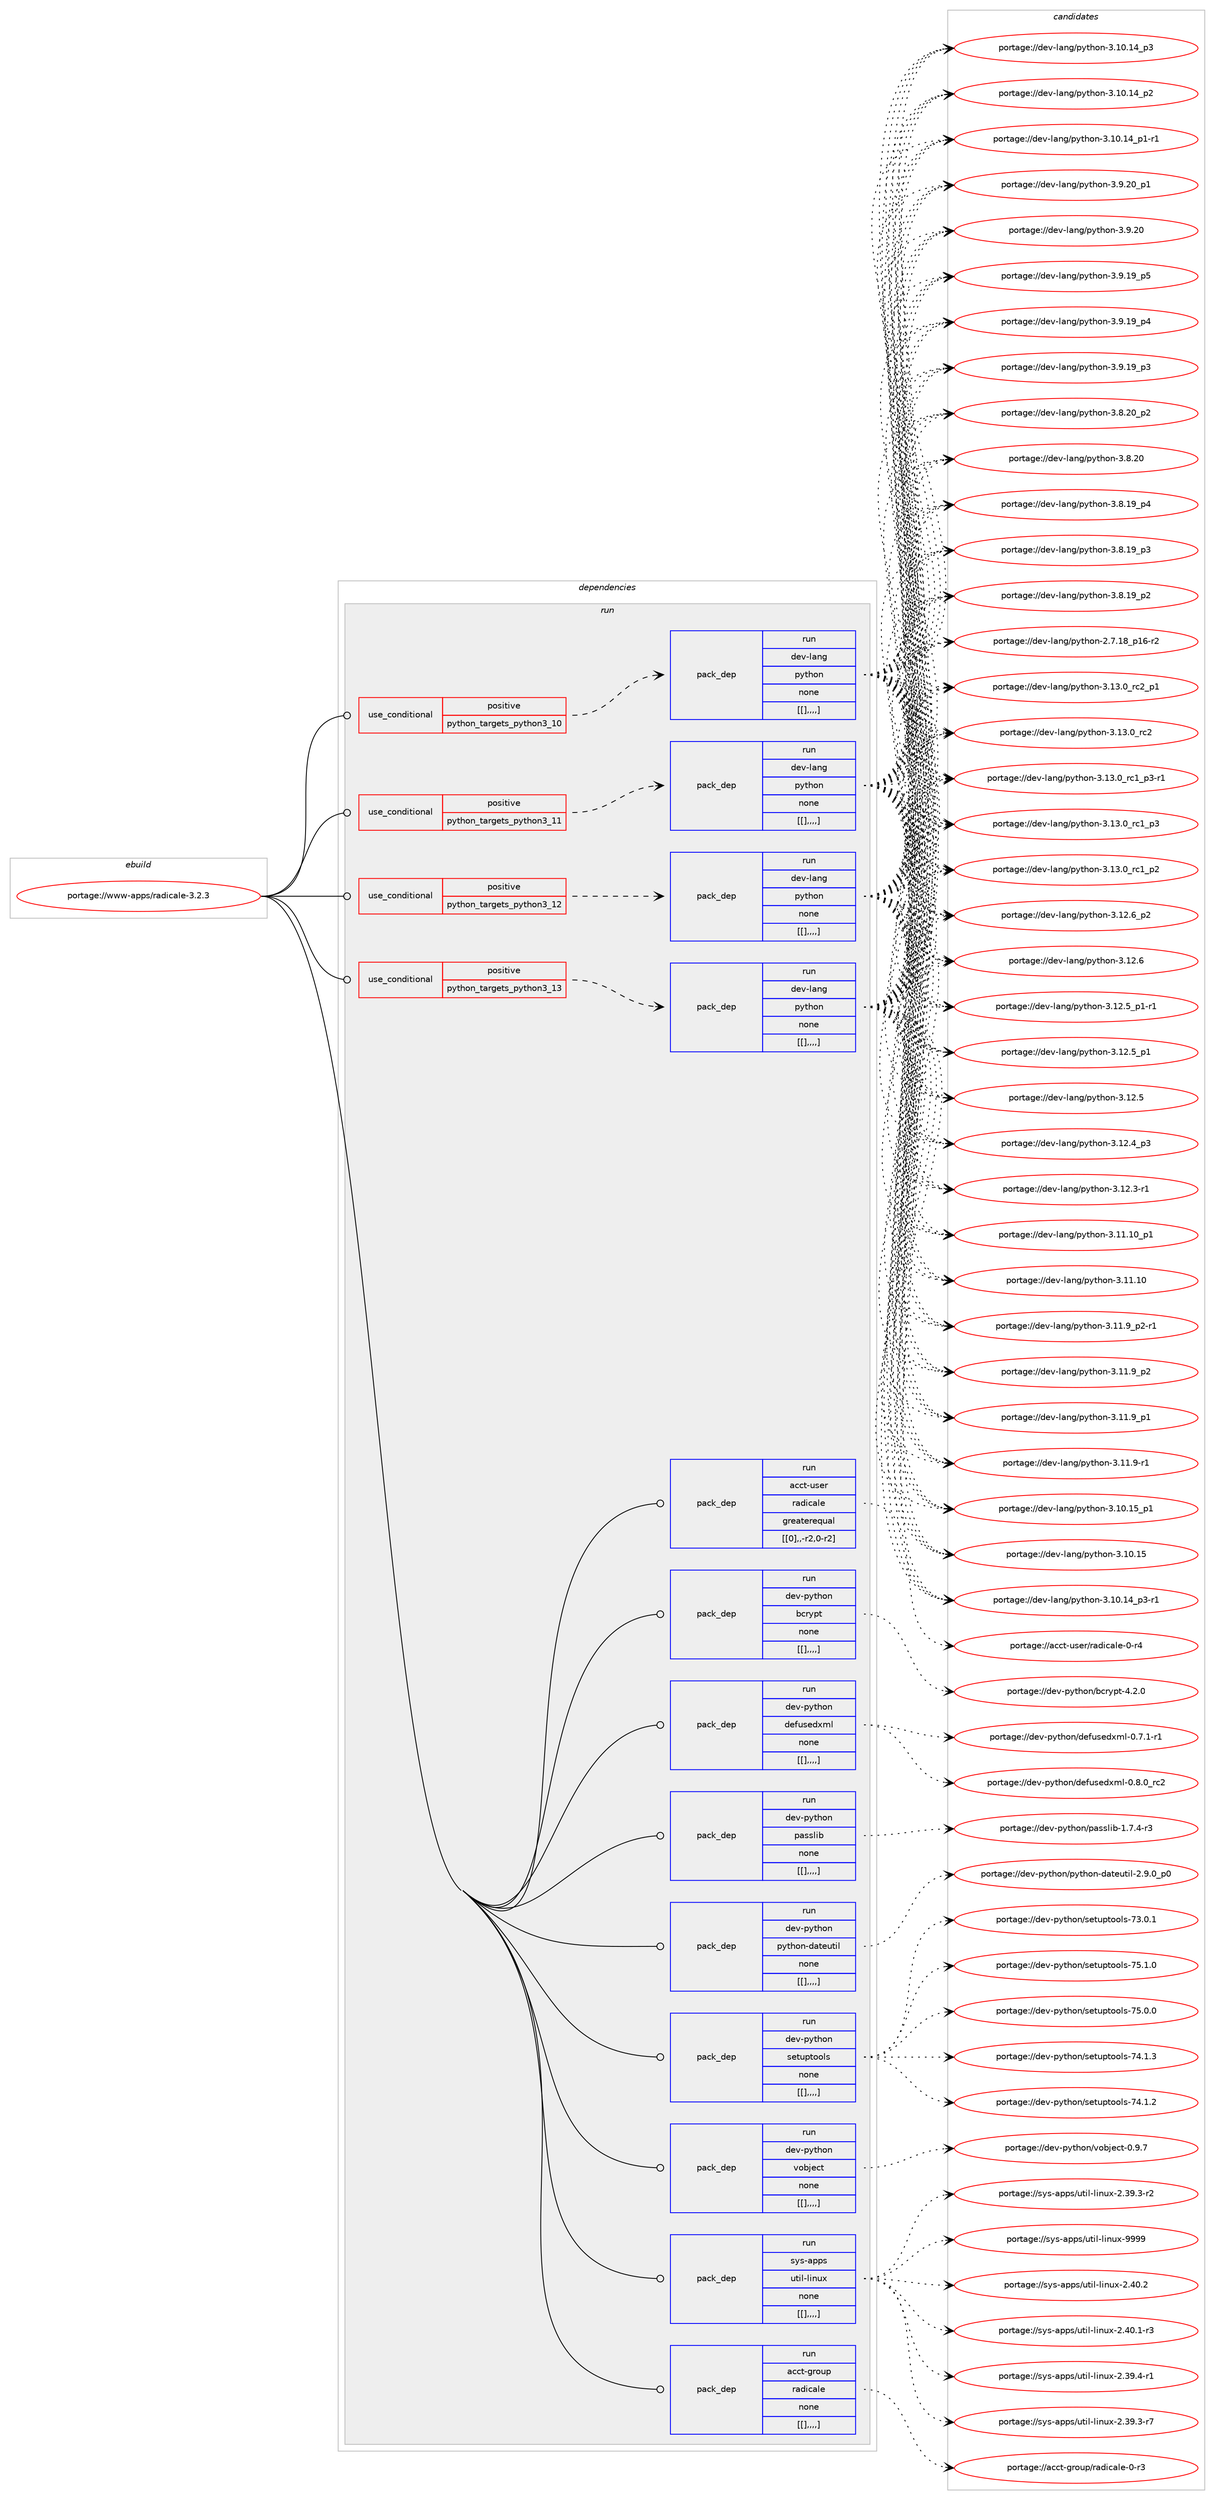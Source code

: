 digraph prolog {

# *************
# Graph options
# *************

newrank=true;
concentrate=true;
compound=true;
graph [rankdir=LR,fontname=Helvetica,fontsize=10,ranksep=1.5];#, ranksep=2.5, nodesep=0.2];
edge  [arrowhead=vee];
node  [fontname=Helvetica,fontsize=10];

# **********
# The ebuild
# **********

subgraph cluster_leftcol {
color=gray;
label=<<i>ebuild</i>>;
id [label="portage://www-apps/radicale-3.2.3", color=red, width=4, href="../www-apps/radicale-3.2.3.svg"];
}

# ****************
# The dependencies
# ****************

subgraph cluster_midcol {
color=gray;
label=<<i>dependencies</i>>;
subgraph cluster_compile {
fillcolor="#eeeeee";
style=filled;
label=<<i>compile</i>>;
}
subgraph cluster_compileandrun {
fillcolor="#eeeeee";
style=filled;
label=<<i>compile and run</i>>;
}
subgraph cluster_run {
fillcolor="#eeeeee";
style=filled;
label=<<i>run</i>>;
subgraph cond124293 {
dependency461175 [label=<<TABLE BORDER="0" CELLBORDER="1" CELLSPACING="0" CELLPADDING="4"><TR><TD ROWSPAN="3" CELLPADDING="10">use_conditional</TD></TR><TR><TD>positive</TD></TR><TR><TD>python_targets_python3_10</TD></TR></TABLE>>, shape=none, color=red];
subgraph pack333568 {
dependency461176 [label=<<TABLE BORDER="0" CELLBORDER="1" CELLSPACING="0" CELLPADDING="4" WIDTH="220"><TR><TD ROWSPAN="6" CELLPADDING="30">pack_dep</TD></TR><TR><TD WIDTH="110">run</TD></TR><TR><TD>dev-lang</TD></TR><TR><TD>python</TD></TR><TR><TD>none</TD></TR><TR><TD>[[],,,,]</TD></TR></TABLE>>, shape=none, color=blue];
}
dependency461175:e -> dependency461176:w [weight=20,style="dashed",arrowhead="vee"];
}
id:e -> dependency461175:w [weight=20,style="solid",arrowhead="odot"];
subgraph cond124294 {
dependency461177 [label=<<TABLE BORDER="0" CELLBORDER="1" CELLSPACING="0" CELLPADDING="4"><TR><TD ROWSPAN="3" CELLPADDING="10">use_conditional</TD></TR><TR><TD>positive</TD></TR><TR><TD>python_targets_python3_11</TD></TR></TABLE>>, shape=none, color=red];
subgraph pack333569 {
dependency461178 [label=<<TABLE BORDER="0" CELLBORDER="1" CELLSPACING="0" CELLPADDING="4" WIDTH="220"><TR><TD ROWSPAN="6" CELLPADDING="30">pack_dep</TD></TR><TR><TD WIDTH="110">run</TD></TR><TR><TD>dev-lang</TD></TR><TR><TD>python</TD></TR><TR><TD>none</TD></TR><TR><TD>[[],,,,]</TD></TR></TABLE>>, shape=none, color=blue];
}
dependency461177:e -> dependency461178:w [weight=20,style="dashed",arrowhead="vee"];
}
id:e -> dependency461177:w [weight=20,style="solid",arrowhead="odot"];
subgraph cond124295 {
dependency461179 [label=<<TABLE BORDER="0" CELLBORDER="1" CELLSPACING="0" CELLPADDING="4"><TR><TD ROWSPAN="3" CELLPADDING="10">use_conditional</TD></TR><TR><TD>positive</TD></TR><TR><TD>python_targets_python3_12</TD></TR></TABLE>>, shape=none, color=red];
subgraph pack333570 {
dependency461180 [label=<<TABLE BORDER="0" CELLBORDER="1" CELLSPACING="0" CELLPADDING="4" WIDTH="220"><TR><TD ROWSPAN="6" CELLPADDING="30">pack_dep</TD></TR><TR><TD WIDTH="110">run</TD></TR><TR><TD>dev-lang</TD></TR><TR><TD>python</TD></TR><TR><TD>none</TD></TR><TR><TD>[[],,,,]</TD></TR></TABLE>>, shape=none, color=blue];
}
dependency461179:e -> dependency461180:w [weight=20,style="dashed",arrowhead="vee"];
}
id:e -> dependency461179:w [weight=20,style="solid",arrowhead="odot"];
subgraph cond124296 {
dependency461181 [label=<<TABLE BORDER="0" CELLBORDER="1" CELLSPACING="0" CELLPADDING="4"><TR><TD ROWSPAN="3" CELLPADDING="10">use_conditional</TD></TR><TR><TD>positive</TD></TR><TR><TD>python_targets_python3_13</TD></TR></TABLE>>, shape=none, color=red];
subgraph pack333571 {
dependency461182 [label=<<TABLE BORDER="0" CELLBORDER="1" CELLSPACING="0" CELLPADDING="4" WIDTH="220"><TR><TD ROWSPAN="6" CELLPADDING="30">pack_dep</TD></TR><TR><TD WIDTH="110">run</TD></TR><TR><TD>dev-lang</TD></TR><TR><TD>python</TD></TR><TR><TD>none</TD></TR><TR><TD>[[],,,,]</TD></TR></TABLE>>, shape=none, color=blue];
}
dependency461181:e -> dependency461182:w [weight=20,style="dashed",arrowhead="vee"];
}
id:e -> dependency461181:w [weight=20,style="solid",arrowhead="odot"];
subgraph pack333572 {
dependency461183 [label=<<TABLE BORDER="0" CELLBORDER="1" CELLSPACING="0" CELLPADDING="4" WIDTH="220"><TR><TD ROWSPAN="6" CELLPADDING="30">pack_dep</TD></TR><TR><TD WIDTH="110">run</TD></TR><TR><TD>acct-group</TD></TR><TR><TD>radicale</TD></TR><TR><TD>none</TD></TR><TR><TD>[[],,,,]</TD></TR></TABLE>>, shape=none, color=blue];
}
id:e -> dependency461183:w [weight=20,style="solid",arrowhead="odot"];
subgraph pack333573 {
dependency461184 [label=<<TABLE BORDER="0" CELLBORDER="1" CELLSPACING="0" CELLPADDING="4" WIDTH="220"><TR><TD ROWSPAN="6" CELLPADDING="30">pack_dep</TD></TR><TR><TD WIDTH="110">run</TD></TR><TR><TD>acct-user</TD></TR><TR><TD>radicale</TD></TR><TR><TD>greaterequal</TD></TR><TR><TD>[[0],,-r2,0-r2]</TD></TR></TABLE>>, shape=none, color=blue];
}
id:e -> dependency461184:w [weight=20,style="solid",arrowhead="odot"];
subgraph pack333574 {
dependency461185 [label=<<TABLE BORDER="0" CELLBORDER="1" CELLSPACING="0" CELLPADDING="4" WIDTH="220"><TR><TD ROWSPAN="6" CELLPADDING="30">pack_dep</TD></TR><TR><TD WIDTH="110">run</TD></TR><TR><TD>dev-python</TD></TR><TR><TD>bcrypt</TD></TR><TR><TD>none</TD></TR><TR><TD>[[],,,,]</TD></TR></TABLE>>, shape=none, color=blue];
}
id:e -> dependency461185:w [weight=20,style="solid",arrowhead="odot"];
subgraph pack333575 {
dependency461186 [label=<<TABLE BORDER="0" CELLBORDER="1" CELLSPACING="0" CELLPADDING="4" WIDTH="220"><TR><TD ROWSPAN="6" CELLPADDING="30">pack_dep</TD></TR><TR><TD WIDTH="110">run</TD></TR><TR><TD>dev-python</TD></TR><TR><TD>defusedxml</TD></TR><TR><TD>none</TD></TR><TR><TD>[[],,,,]</TD></TR></TABLE>>, shape=none, color=blue];
}
id:e -> dependency461186:w [weight=20,style="solid",arrowhead="odot"];
subgraph pack333576 {
dependency461187 [label=<<TABLE BORDER="0" CELLBORDER="1" CELLSPACING="0" CELLPADDING="4" WIDTH="220"><TR><TD ROWSPAN="6" CELLPADDING="30">pack_dep</TD></TR><TR><TD WIDTH="110">run</TD></TR><TR><TD>dev-python</TD></TR><TR><TD>passlib</TD></TR><TR><TD>none</TD></TR><TR><TD>[[],,,,]</TD></TR></TABLE>>, shape=none, color=blue];
}
id:e -> dependency461187:w [weight=20,style="solid",arrowhead="odot"];
subgraph pack333577 {
dependency461188 [label=<<TABLE BORDER="0" CELLBORDER="1" CELLSPACING="0" CELLPADDING="4" WIDTH="220"><TR><TD ROWSPAN="6" CELLPADDING="30">pack_dep</TD></TR><TR><TD WIDTH="110">run</TD></TR><TR><TD>dev-python</TD></TR><TR><TD>python-dateutil</TD></TR><TR><TD>none</TD></TR><TR><TD>[[],,,,]</TD></TR></TABLE>>, shape=none, color=blue];
}
id:e -> dependency461188:w [weight=20,style="solid",arrowhead="odot"];
subgraph pack333578 {
dependency461189 [label=<<TABLE BORDER="0" CELLBORDER="1" CELLSPACING="0" CELLPADDING="4" WIDTH="220"><TR><TD ROWSPAN="6" CELLPADDING="30">pack_dep</TD></TR><TR><TD WIDTH="110">run</TD></TR><TR><TD>dev-python</TD></TR><TR><TD>setuptools</TD></TR><TR><TD>none</TD></TR><TR><TD>[[],,,,]</TD></TR></TABLE>>, shape=none, color=blue];
}
id:e -> dependency461189:w [weight=20,style="solid",arrowhead="odot"];
subgraph pack333579 {
dependency461190 [label=<<TABLE BORDER="0" CELLBORDER="1" CELLSPACING="0" CELLPADDING="4" WIDTH="220"><TR><TD ROWSPAN="6" CELLPADDING="30">pack_dep</TD></TR><TR><TD WIDTH="110">run</TD></TR><TR><TD>dev-python</TD></TR><TR><TD>vobject</TD></TR><TR><TD>none</TD></TR><TR><TD>[[],,,,]</TD></TR></TABLE>>, shape=none, color=blue];
}
id:e -> dependency461190:w [weight=20,style="solid",arrowhead="odot"];
subgraph pack333580 {
dependency461191 [label=<<TABLE BORDER="0" CELLBORDER="1" CELLSPACING="0" CELLPADDING="4" WIDTH="220"><TR><TD ROWSPAN="6" CELLPADDING="30">pack_dep</TD></TR><TR><TD WIDTH="110">run</TD></TR><TR><TD>sys-apps</TD></TR><TR><TD>util-linux</TD></TR><TR><TD>none</TD></TR><TR><TD>[[],,,,]</TD></TR></TABLE>>, shape=none, color=blue];
}
id:e -> dependency461191:w [weight=20,style="solid",arrowhead="odot"];
}
}

# **************
# The candidates
# **************

subgraph cluster_choices {
rank=same;
color=gray;
label=<<i>candidates</i>>;

subgraph choice333568 {
color=black;
nodesep=1;
choice100101118451089711010347112121116104111110455146495146489511499509511249 [label="portage://dev-lang/python-3.13.0_rc2_p1", color=red, width=4,href="../dev-lang/python-3.13.0_rc2_p1.svg"];
choice10010111845108971101034711212111610411111045514649514648951149950 [label="portage://dev-lang/python-3.13.0_rc2", color=red, width=4,href="../dev-lang/python-3.13.0_rc2.svg"];
choice1001011184510897110103471121211161041111104551464951464895114994995112514511449 [label="portage://dev-lang/python-3.13.0_rc1_p3-r1", color=red, width=4,href="../dev-lang/python-3.13.0_rc1_p3-r1.svg"];
choice100101118451089711010347112121116104111110455146495146489511499499511251 [label="portage://dev-lang/python-3.13.0_rc1_p3", color=red, width=4,href="../dev-lang/python-3.13.0_rc1_p3.svg"];
choice100101118451089711010347112121116104111110455146495146489511499499511250 [label="portage://dev-lang/python-3.13.0_rc1_p2", color=red, width=4,href="../dev-lang/python-3.13.0_rc1_p2.svg"];
choice100101118451089711010347112121116104111110455146495046549511250 [label="portage://dev-lang/python-3.12.6_p2", color=red, width=4,href="../dev-lang/python-3.12.6_p2.svg"];
choice10010111845108971101034711212111610411111045514649504654 [label="portage://dev-lang/python-3.12.6", color=red, width=4,href="../dev-lang/python-3.12.6.svg"];
choice1001011184510897110103471121211161041111104551464950465395112494511449 [label="portage://dev-lang/python-3.12.5_p1-r1", color=red, width=4,href="../dev-lang/python-3.12.5_p1-r1.svg"];
choice100101118451089711010347112121116104111110455146495046539511249 [label="portage://dev-lang/python-3.12.5_p1", color=red, width=4,href="../dev-lang/python-3.12.5_p1.svg"];
choice10010111845108971101034711212111610411111045514649504653 [label="portage://dev-lang/python-3.12.5", color=red, width=4,href="../dev-lang/python-3.12.5.svg"];
choice100101118451089711010347112121116104111110455146495046529511251 [label="portage://dev-lang/python-3.12.4_p3", color=red, width=4,href="../dev-lang/python-3.12.4_p3.svg"];
choice100101118451089711010347112121116104111110455146495046514511449 [label="portage://dev-lang/python-3.12.3-r1", color=red, width=4,href="../dev-lang/python-3.12.3-r1.svg"];
choice10010111845108971101034711212111610411111045514649494649489511249 [label="portage://dev-lang/python-3.11.10_p1", color=red, width=4,href="../dev-lang/python-3.11.10_p1.svg"];
choice1001011184510897110103471121211161041111104551464949464948 [label="portage://dev-lang/python-3.11.10", color=red, width=4,href="../dev-lang/python-3.11.10.svg"];
choice1001011184510897110103471121211161041111104551464949465795112504511449 [label="portage://dev-lang/python-3.11.9_p2-r1", color=red, width=4,href="../dev-lang/python-3.11.9_p2-r1.svg"];
choice100101118451089711010347112121116104111110455146494946579511250 [label="portage://dev-lang/python-3.11.9_p2", color=red, width=4,href="../dev-lang/python-3.11.9_p2.svg"];
choice100101118451089711010347112121116104111110455146494946579511249 [label="portage://dev-lang/python-3.11.9_p1", color=red, width=4,href="../dev-lang/python-3.11.9_p1.svg"];
choice100101118451089711010347112121116104111110455146494946574511449 [label="portage://dev-lang/python-3.11.9-r1", color=red, width=4,href="../dev-lang/python-3.11.9-r1.svg"];
choice10010111845108971101034711212111610411111045514649484649539511249 [label="portage://dev-lang/python-3.10.15_p1", color=red, width=4,href="../dev-lang/python-3.10.15_p1.svg"];
choice1001011184510897110103471121211161041111104551464948464953 [label="portage://dev-lang/python-3.10.15", color=red, width=4,href="../dev-lang/python-3.10.15.svg"];
choice100101118451089711010347112121116104111110455146494846495295112514511449 [label="portage://dev-lang/python-3.10.14_p3-r1", color=red, width=4,href="../dev-lang/python-3.10.14_p3-r1.svg"];
choice10010111845108971101034711212111610411111045514649484649529511251 [label="portage://dev-lang/python-3.10.14_p3", color=red, width=4,href="../dev-lang/python-3.10.14_p3.svg"];
choice10010111845108971101034711212111610411111045514649484649529511250 [label="portage://dev-lang/python-3.10.14_p2", color=red, width=4,href="../dev-lang/python-3.10.14_p2.svg"];
choice100101118451089711010347112121116104111110455146494846495295112494511449 [label="portage://dev-lang/python-3.10.14_p1-r1", color=red, width=4,href="../dev-lang/python-3.10.14_p1-r1.svg"];
choice100101118451089711010347112121116104111110455146574650489511249 [label="portage://dev-lang/python-3.9.20_p1", color=red, width=4,href="../dev-lang/python-3.9.20_p1.svg"];
choice10010111845108971101034711212111610411111045514657465048 [label="portage://dev-lang/python-3.9.20", color=red, width=4,href="../dev-lang/python-3.9.20.svg"];
choice100101118451089711010347112121116104111110455146574649579511253 [label="portage://dev-lang/python-3.9.19_p5", color=red, width=4,href="../dev-lang/python-3.9.19_p5.svg"];
choice100101118451089711010347112121116104111110455146574649579511252 [label="portage://dev-lang/python-3.9.19_p4", color=red, width=4,href="../dev-lang/python-3.9.19_p4.svg"];
choice100101118451089711010347112121116104111110455146574649579511251 [label="portage://dev-lang/python-3.9.19_p3", color=red, width=4,href="../dev-lang/python-3.9.19_p3.svg"];
choice100101118451089711010347112121116104111110455146564650489511250 [label="portage://dev-lang/python-3.8.20_p2", color=red, width=4,href="../dev-lang/python-3.8.20_p2.svg"];
choice10010111845108971101034711212111610411111045514656465048 [label="portage://dev-lang/python-3.8.20", color=red, width=4,href="../dev-lang/python-3.8.20.svg"];
choice100101118451089711010347112121116104111110455146564649579511252 [label="portage://dev-lang/python-3.8.19_p4", color=red, width=4,href="../dev-lang/python-3.8.19_p4.svg"];
choice100101118451089711010347112121116104111110455146564649579511251 [label="portage://dev-lang/python-3.8.19_p3", color=red, width=4,href="../dev-lang/python-3.8.19_p3.svg"];
choice100101118451089711010347112121116104111110455146564649579511250 [label="portage://dev-lang/python-3.8.19_p2", color=red, width=4,href="../dev-lang/python-3.8.19_p2.svg"];
choice100101118451089711010347112121116104111110455046554649569511249544511450 [label="portage://dev-lang/python-2.7.18_p16-r2", color=red, width=4,href="../dev-lang/python-2.7.18_p16-r2.svg"];
dependency461176:e -> choice100101118451089711010347112121116104111110455146495146489511499509511249:w [style=dotted,weight="100"];
dependency461176:e -> choice10010111845108971101034711212111610411111045514649514648951149950:w [style=dotted,weight="100"];
dependency461176:e -> choice1001011184510897110103471121211161041111104551464951464895114994995112514511449:w [style=dotted,weight="100"];
dependency461176:e -> choice100101118451089711010347112121116104111110455146495146489511499499511251:w [style=dotted,weight="100"];
dependency461176:e -> choice100101118451089711010347112121116104111110455146495146489511499499511250:w [style=dotted,weight="100"];
dependency461176:e -> choice100101118451089711010347112121116104111110455146495046549511250:w [style=dotted,weight="100"];
dependency461176:e -> choice10010111845108971101034711212111610411111045514649504654:w [style=dotted,weight="100"];
dependency461176:e -> choice1001011184510897110103471121211161041111104551464950465395112494511449:w [style=dotted,weight="100"];
dependency461176:e -> choice100101118451089711010347112121116104111110455146495046539511249:w [style=dotted,weight="100"];
dependency461176:e -> choice10010111845108971101034711212111610411111045514649504653:w [style=dotted,weight="100"];
dependency461176:e -> choice100101118451089711010347112121116104111110455146495046529511251:w [style=dotted,weight="100"];
dependency461176:e -> choice100101118451089711010347112121116104111110455146495046514511449:w [style=dotted,weight="100"];
dependency461176:e -> choice10010111845108971101034711212111610411111045514649494649489511249:w [style=dotted,weight="100"];
dependency461176:e -> choice1001011184510897110103471121211161041111104551464949464948:w [style=dotted,weight="100"];
dependency461176:e -> choice1001011184510897110103471121211161041111104551464949465795112504511449:w [style=dotted,weight="100"];
dependency461176:e -> choice100101118451089711010347112121116104111110455146494946579511250:w [style=dotted,weight="100"];
dependency461176:e -> choice100101118451089711010347112121116104111110455146494946579511249:w [style=dotted,weight="100"];
dependency461176:e -> choice100101118451089711010347112121116104111110455146494946574511449:w [style=dotted,weight="100"];
dependency461176:e -> choice10010111845108971101034711212111610411111045514649484649539511249:w [style=dotted,weight="100"];
dependency461176:e -> choice1001011184510897110103471121211161041111104551464948464953:w [style=dotted,weight="100"];
dependency461176:e -> choice100101118451089711010347112121116104111110455146494846495295112514511449:w [style=dotted,weight="100"];
dependency461176:e -> choice10010111845108971101034711212111610411111045514649484649529511251:w [style=dotted,weight="100"];
dependency461176:e -> choice10010111845108971101034711212111610411111045514649484649529511250:w [style=dotted,weight="100"];
dependency461176:e -> choice100101118451089711010347112121116104111110455146494846495295112494511449:w [style=dotted,weight="100"];
dependency461176:e -> choice100101118451089711010347112121116104111110455146574650489511249:w [style=dotted,weight="100"];
dependency461176:e -> choice10010111845108971101034711212111610411111045514657465048:w [style=dotted,weight="100"];
dependency461176:e -> choice100101118451089711010347112121116104111110455146574649579511253:w [style=dotted,weight="100"];
dependency461176:e -> choice100101118451089711010347112121116104111110455146574649579511252:w [style=dotted,weight="100"];
dependency461176:e -> choice100101118451089711010347112121116104111110455146574649579511251:w [style=dotted,weight="100"];
dependency461176:e -> choice100101118451089711010347112121116104111110455146564650489511250:w [style=dotted,weight="100"];
dependency461176:e -> choice10010111845108971101034711212111610411111045514656465048:w [style=dotted,weight="100"];
dependency461176:e -> choice100101118451089711010347112121116104111110455146564649579511252:w [style=dotted,weight="100"];
dependency461176:e -> choice100101118451089711010347112121116104111110455146564649579511251:w [style=dotted,weight="100"];
dependency461176:e -> choice100101118451089711010347112121116104111110455146564649579511250:w [style=dotted,weight="100"];
dependency461176:e -> choice100101118451089711010347112121116104111110455046554649569511249544511450:w [style=dotted,weight="100"];
}
subgraph choice333569 {
color=black;
nodesep=1;
choice100101118451089711010347112121116104111110455146495146489511499509511249 [label="portage://dev-lang/python-3.13.0_rc2_p1", color=red, width=4,href="../dev-lang/python-3.13.0_rc2_p1.svg"];
choice10010111845108971101034711212111610411111045514649514648951149950 [label="portage://dev-lang/python-3.13.0_rc2", color=red, width=4,href="../dev-lang/python-3.13.0_rc2.svg"];
choice1001011184510897110103471121211161041111104551464951464895114994995112514511449 [label="portage://dev-lang/python-3.13.0_rc1_p3-r1", color=red, width=4,href="../dev-lang/python-3.13.0_rc1_p3-r1.svg"];
choice100101118451089711010347112121116104111110455146495146489511499499511251 [label="portage://dev-lang/python-3.13.0_rc1_p3", color=red, width=4,href="../dev-lang/python-3.13.0_rc1_p3.svg"];
choice100101118451089711010347112121116104111110455146495146489511499499511250 [label="portage://dev-lang/python-3.13.0_rc1_p2", color=red, width=4,href="../dev-lang/python-3.13.0_rc1_p2.svg"];
choice100101118451089711010347112121116104111110455146495046549511250 [label="portage://dev-lang/python-3.12.6_p2", color=red, width=4,href="../dev-lang/python-3.12.6_p2.svg"];
choice10010111845108971101034711212111610411111045514649504654 [label="portage://dev-lang/python-3.12.6", color=red, width=4,href="../dev-lang/python-3.12.6.svg"];
choice1001011184510897110103471121211161041111104551464950465395112494511449 [label="portage://dev-lang/python-3.12.5_p1-r1", color=red, width=4,href="../dev-lang/python-3.12.5_p1-r1.svg"];
choice100101118451089711010347112121116104111110455146495046539511249 [label="portage://dev-lang/python-3.12.5_p1", color=red, width=4,href="../dev-lang/python-3.12.5_p1.svg"];
choice10010111845108971101034711212111610411111045514649504653 [label="portage://dev-lang/python-3.12.5", color=red, width=4,href="../dev-lang/python-3.12.5.svg"];
choice100101118451089711010347112121116104111110455146495046529511251 [label="portage://dev-lang/python-3.12.4_p3", color=red, width=4,href="../dev-lang/python-3.12.4_p3.svg"];
choice100101118451089711010347112121116104111110455146495046514511449 [label="portage://dev-lang/python-3.12.3-r1", color=red, width=4,href="../dev-lang/python-3.12.3-r1.svg"];
choice10010111845108971101034711212111610411111045514649494649489511249 [label="portage://dev-lang/python-3.11.10_p1", color=red, width=4,href="../dev-lang/python-3.11.10_p1.svg"];
choice1001011184510897110103471121211161041111104551464949464948 [label="portage://dev-lang/python-3.11.10", color=red, width=4,href="../dev-lang/python-3.11.10.svg"];
choice1001011184510897110103471121211161041111104551464949465795112504511449 [label="portage://dev-lang/python-3.11.9_p2-r1", color=red, width=4,href="../dev-lang/python-3.11.9_p2-r1.svg"];
choice100101118451089711010347112121116104111110455146494946579511250 [label="portage://dev-lang/python-3.11.9_p2", color=red, width=4,href="../dev-lang/python-3.11.9_p2.svg"];
choice100101118451089711010347112121116104111110455146494946579511249 [label="portage://dev-lang/python-3.11.9_p1", color=red, width=4,href="../dev-lang/python-3.11.9_p1.svg"];
choice100101118451089711010347112121116104111110455146494946574511449 [label="portage://dev-lang/python-3.11.9-r1", color=red, width=4,href="../dev-lang/python-3.11.9-r1.svg"];
choice10010111845108971101034711212111610411111045514649484649539511249 [label="portage://dev-lang/python-3.10.15_p1", color=red, width=4,href="../dev-lang/python-3.10.15_p1.svg"];
choice1001011184510897110103471121211161041111104551464948464953 [label="portage://dev-lang/python-3.10.15", color=red, width=4,href="../dev-lang/python-3.10.15.svg"];
choice100101118451089711010347112121116104111110455146494846495295112514511449 [label="portage://dev-lang/python-3.10.14_p3-r1", color=red, width=4,href="../dev-lang/python-3.10.14_p3-r1.svg"];
choice10010111845108971101034711212111610411111045514649484649529511251 [label="portage://dev-lang/python-3.10.14_p3", color=red, width=4,href="../dev-lang/python-3.10.14_p3.svg"];
choice10010111845108971101034711212111610411111045514649484649529511250 [label="portage://dev-lang/python-3.10.14_p2", color=red, width=4,href="../dev-lang/python-3.10.14_p2.svg"];
choice100101118451089711010347112121116104111110455146494846495295112494511449 [label="portage://dev-lang/python-3.10.14_p1-r1", color=red, width=4,href="../dev-lang/python-3.10.14_p1-r1.svg"];
choice100101118451089711010347112121116104111110455146574650489511249 [label="portage://dev-lang/python-3.9.20_p1", color=red, width=4,href="../dev-lang/python-3.9.20_p1.svg"];
choice10010111845108971101034711212111610411111045514657465048 [label="portage://dev-lang/python-3.9.20", color=red, width=4,href="../dev-lang/python-3.9.20.svg"];
choice100101118451089711010347112121116104111110455146574649579511253 [label="portage://dev-lang/python-3.9.19_p5", color=red, width=4,href="../dev-lang/python-3.9.19_p5.svg"];
choice100101118451089711010347112121116104111110455146574649579511252 [label="portage://dev-lang/python-3.9.19_p4", color=red, width=4,href="../dev-lang/python-3.9.19_p4.svg"];
choice100101118451089711010347112121116104111110455146574649579511251 [label="portage://dev-lang/python-3.9.19_p3", color=red, width=4,href="../dev-lang/python-3.9.19_p3.svg"];
choice100101118451089711010347112121116104111110455146564650489511250 [label="portage://dev-lang/python-3.8.20_p2", color=red, width=4,href="../dev-lang/python-3.8.20_p2.svg"];
choice10010111845108971101034711212111610411111045514656465048 [label="portage://dev-lang/python-3.8.20", color=red, width=4,href="../dev-lang/python-3.8.20.svg"];
choice100101118451089711010347112121116104111110455146564649579511252 [label="portage://dev-lang/python-3.8.19_p4", color=red, width=4,href="../dev-lang/python-3.8.19_p4.svg"];
choice100101118451089711010347112121116104111110455146564649579511251 [label="portage://dev-lang/python-3.8.19_p3", color=red, width=4,href="../dev-lang/python-3.8.19_p3.svg"];
choice100101118451089711010347112121116104111110455146564649579511250 [label="portage://dev-lang/python-3.8.19_p2", color=red, width=4,href="../dev-lang/python-3.8.19_p2.svg"];
choice100101118451089711010347112121116104111110455046554649569511249544511450 [label="portage://dev-lang/python-2.7.18_p16-r2", color=red, width=4,href="../dev-lang/python-2.7.18_p16-r2.svg"];
dependency461178:e -> choice100101118451089711010347112121116104111110455146495146489511499509511249:w [style=dotted,weight="100"];
dependency461178:e -> choice10010111845108971101034711212111610411111045514649514648951149950:w [style=dotted,weight="100"];
dependency461178:e -> choice1001011184510897110103471121211161041111104551464951464895114994995112514511449:w [style=dotted,weight="100"];
dependency461178:e -> choice100101118451089711010347112121116104111110455146495146489511499499511251:w [style=dotted,weight="100"];
dependency461178:e -> choice100101118451089711010347112121116104111110455146495146489511499499511250:w [style=dotted,weight="100"];
dependency461178:e -> choice100101118451089711010347112121116104111110455146495046549511250:w [style=dotted,weight="100"];
dependency461178:e -> choice10010111845108971101034711212111610411111045514649504654:w [style=dotted,weight="100"];
dependency461178:e -> choice1001011184510897110103471121211161041111104551464950465395112494511449:w [style=dotted,weight="100"];
dependency461178:e -> choice100101118451089711010347112121116104111110455146495046539511249:w [style=dotted,weight="100"];
dependency461178:e -> choice10010111845108971101034711212111610411111045514649504653:w [style=dotted,weight="100"];
dependency461178:e -> choice100101118451089711010347112121116104111110455146495046529511251:w [style=dotted,weight="100"];
dependency461178:e -> choice100101118451089711010347112121116104111110455146495046514511449:w [style=dotted,weight="100"];
dependency461178:e -> choice10010111845108971101034711212111610411111045514649494649489511249:w [style=dotted,weight="100"];
dependency461178:e -> choice1001011184510897110103471121211161041111104551464949464948:w [style=dotted,weight="100"];
dependency461178:e -> choice1001011184510897110103471121211161041111104551464949465795112504511449:w [style=dotted,weight="100"];
dependency461178:e -> choice100101118451089711010347112121116104111110455146494946579511250:w [style=dotted,weight="100"];
dependency461178:e -> choice100101118451089711010347112121116104111110455146494946579511249:w [style=dotted,weight="100"];
dependency461178:e -> choice100101118451089711010347112121116104111110455146494946574511449:w [style=dotted,weight="100"];
dependency461178:e -> choice10010111845108971101034711212111610411111045514649484649539511249:w [style=dotted,weight="100"];
dependency461178:e -> choice1001011184510897110103471121211161041111104551464948464953:w [style=dotted,weight="100"];
dependency461178:e -> choice100101118451089711010347112121116104111110455146494846495295112514511449:w [style=dotted,weight="100"];
dependency461178:e -> choice10010111845108971101034711212111610411111045514649484649529511251:w [style=dotted,weight="100"];
dependency461178:e -> choice10010111845108971101034711212111610411111045514649484649529511250:w [style=dotted,weight="100"];
dependency461178:e -> choice100101118451089711010347112121116104111110455146494846495295112494511449:w [style=dotted,weight="100"];
dependency461178:e -> choice100101118451089711010347112121116104111110455146574650489511249:w [style=dotted,weight="100"];
dependency461178:e -> choice10010111845108971101034711212111610411111045514657465048:w [style=dotted,weight="100"];
dependency461178:e -> choice100101118451089711010347112121116104111110455146574649579511253:w [style=dotted,weight="100"];
dependency461178:e -> choice100101118451089711010347112121116104111110455146574649579511252:w [style=dotted,weight="100"];
dependency461178:e -> choice100101118451089711010347112121116104111110455146574649579511251:w [style=dotted,weight="100"];
dependency461178:e -> choice100101118451089711010347112121116104111110455146564650489511250:w [style=dotted,weight="100"];
dependency461178:e -> choice10010111845108971101034711212111610411111045514656465048:w [style=dotted,weight="100"];
dependency461178:e -> choice100101118451089711010347112121116104111110455146564649579511252:w [style=dotted,weight="100"];
dependency461178:e -> choice100101118451089711010347112121116104111110455146564649579511251:w [style=dotted,weight="100"];
dependency461178:e -> choice100101118451089711010347112121116104111110455146564649579511250:w [style=dotted,weight="100"];
dependency461178:e -> choice100101118451089711010347112121116104111110455046554649569511249544511450:w [style=dotted,weight="100"];
}
subgraph choice333570 {
color=black;
nodesep=1;
choice100101118451089711010347112121116104111110455146495146489511499509511249 [label="portage://dev-lang/python-3.13.0_rc2_p1", color=red, width=4,href="../dev-lang/python-3.13.0_rc2_p1.svg"];
choice10010111845108971101034711212111610411111045514649514648951149950 [label="portage://dev-lang/python-3.13.0_rc2", color=red, width=4,href="../dev-lang/python-3.13.0_rc2.svg"];
choice1001011184510897110103471121211161041111104551464951464895114994995112514511449 [label="portage://dev-lang/python-3.13.0_rc1_p3-r1", color=red, width=4,href="../dev-lang/python-3.13.0_rc1_p3-r1.svg"];
choice100101118451089711010347112121116104111110455146495146489511499499511251 [label="portage://dev-lang/python-3.13.0_rc1_p3", color=red, width=4,href="../dev-lang/python-3.13.0_rc1_p3.svg"];
choice100101118451089711010347112121116104111110455146495146489511499499511250 [label="portage://dev-lang/python-3.13.0_rc1_p2", color=red, width=4,href="../dev-lang/python-3.13.0_rc1_p2.svg"];
choice100101118451089711010347112121116104111110455146495046549511250 [label="portage://dev-lang/python-3.12.6_p2", color=red, width=4,href="../dev-lang/python-3.12.6_p2.svg"];
choice10010111845108971101034711212111610411111045514649504654 [label="portage://dev-lang/python-3.12.6", color=red, width=4,href="../dev-lang/python-3.12.6.svg"];
choice1001011184510897110103471121211161041111104551464950465395112494511449 [label="portage://dev-lang/python-3.12.5_p1-r1", color=red, width=4,href="../dev-lang/python-3.12.5_p1-r1.svg"];
choice100101118451089711010347112121116104111110455146495046539511249 [label="portage://dev-lang/python-3.12.5_p1", color=red, width=4,href="../dev-lang/python-3.12.5_p1.svg"];
choice10010111845108971101034711212111610411111045514649504653 [label="portage://dev-lang/python-3.12.5", color=red, width=4,href="../dev-lang/python-3.12.5.svg"];
choice100101118451089711010347112121116104111110455146495046529511251 [label="portage://dev-lang/python-3.12.4_p3", color=red, width=4,href="../dev-lang/python-3.12.4_p3.svg"];
choice100101118451089711010347112121116104111110455146495046514511449 [label="portage://dev-lang/python-3.12.3-r1", color=red, width=4,href="../dev-lang/python-3.12.3-r1.svg"];
choice10010111845108971101034711212111610411111045514649494649489511249 [label="portage://dev-lang/python-3.11.10_p1", color=red, width=4,href="../dev-lang/python-3.11.10_p1.svg"];
choice1001011184510897110103471121211161041111104551464949464948 [label="portage://dev-lang/python-3.11.10", color=red, width=4,href="../dev-lang/python-3.11.10.svg"];
choice1001011184510897110103471121211161041111104551464949465795112504511449 [label="portage://dev-lang/python-3.11.9_p2-r1", color=red, width=4,href="../dev-lang/python-3.11.9_p2-r1.svg"];
choice100101118451089711010347112121116104111110455146494946579511250 [label="portage://dev-lang/python-3.11.9_p2", color=red, width=4,href="../dev-lang/python-3.11.9_p2.svg"];
choice100101118451089711010347112121116104111110455146494946579511249 [label="portage://dev-lang/python-3.11.9_p1", color=red, width=4,href="../dev-lang/python-3.11.9_p1.svg"];
choice100101118451089711010347112121116104111110455146494946574511449 [label="portage://dev-lang/python-3.11.9-r1", color=red, width=4,href="../dev-lang/python-3.11.9-r1.svg"];
choice10010111845108971101034711212111610411111045514649484649539511249 [label="portage://dev-lang/python-3.10.15_p1", color=red, width=4,href="../dev-lang/python-3.10.15_p1.svg"];
choice1001011184510897110103471121211161041111104551464948464953 [label="portage://dev-lang/python-3.10.15", color=red, width=4,href="../dev-lang/python-3.10.15.svg"];
choice100101118451089711010347112121116104111110455146494846495295112514511449 [label="portage://dev-lang/python-3.10.14_p3-r1", color=red, width=4,href="../dev-lang/python-3.10.14_p3-r1.svg"];
choice10010111845108971101034711212111610411111045514649484649529511251 [label="portage://dev-lang/python-3.10.14_p3", color=red, width=4,href="../dev-lang/python-3.10.14_p3.svg"];
choice10010111845108971101034711212111610411111045514649484649529511250 [label="portage://dev-lang/python-3.10.14_p2", color=red, width=4,href="../dev-lang/python-3.10.14_p2.svg"];
choice100101118451089711010347112121116104111110455146494846495295112494511449 [label="portage://dev-lang/python-3.10.14_p1-r1", color=red, width=4,href="../dev-lang/python-3.10.14_p1-r1.svg"];
choice100101118451089711010347112121116104111110455146574650489511249 [label="portage://dev-lang/python-3.9.20_p1", color=red, width=4,href="../dev-lang/python-3.9.20_p1.svg"];
choice10010111845108971101034711212111610411111045514657465048 [label="portage://dev-lang/python-3.9.20", color=red, width=4,href="../dev-lang/python-3.9.20.svg"];
choice100101118451089711010347112121116104111110455146574649579511253 [label="portage://dev-lang/python-3.9.19_p5", color=red, width=4,href="../dev-lang/python-3.9.19_p5.svg"];
choice100101118451089711010347112121116104111110455146574649579511252 [label="portage://dev-lang/python-3.9.19_p4", color=red, width=4,href="../dev-lang/python-3.9.19_p4.svg"];
choice100101118451089711010347112121116104111110455146574649579511251 [label="portage://dev-lang/python-3.9.19_p3", color=red, width=4,href="../dev-lang/python-3.9.19_p3.svg"];
choice100101118451089711010347112121116104111110455146564650489511250 [label="portage://dev-lang/python-3.8.20_p2", color=red, width=4,href="../dev-lang/python-3.8.20_p2.svg"];
choice10010111845108971101034711212111610411111045514656465048 [label="portage://dev-lang/python-3.8.20", color=red, width=4,href="../dev-lang/python-3.8.20.svg"];
choice100101118451089711010347112121116104111110455146564649579511252 [label="portage://dev-lang/python-3.8.19_p4", color=red, width=4,href="../dev-lang/python-3.8.19_p4.svg"];
choice100101118451089711010347112121116104111110455146564649579511251 [label="portage://dev-lang/python-3.8.19_p3", color=red, width=4,href="../dev-lang/python-3.8.19_p3.svg"];
choice100101118451089711010347112121116104111110455146564649579511250 [label="portage://dev-lang/python-3.8.19_p2", color=red, width=4,href="../dev-lang/python-3.8.19_p2.svg"];
choice100101118451089711010347112121116104111110455046554649569511249544511450 [label="portage://dev-lang/python-2.7.18_p16-r2", color=red, width=4,href="../dev-lang/python-2.7.18_p16-r2.svg"];
dependency461180:e -> choice100101118451089711010347112121116104111110455146495146489511499509511249:w [style=dotted,weight="100"];
dependency461180:e -> choice10010111845108971101034711212111610411111045514649514648951149950:w [style=dotted,weight="100"];
dependency461180:e -> choice1001011184510897110103471121211161041111104551464951464895114994995112514511449:w [style=dotted,weight="100"];
dependency461180:e -> choice100101118451089711010347112121116104111110455146495146489511499499511251:w [style=dotted,weight="100"];
dependency461180:e -> choice100101118451089711010347112121116104111110455146495146489511499499511250:w [style=dotted,weight="100"];
dependency461180:e -> choice100101118451089711010347112121116104111110455146495046549511250:w [style=dotted,weight="100"];
dependency461180:e -> choice10010111845108971101034711212111610411111045514649504654:w [style=dotted,weight="100"];
dependency461180:e -> choice1001011184510897110103471121211161041111104551464950465395112494511449:w [style=dotted,weight="100"];
dependency461180:e -> choice100101118451089711010347112121116104111110455146495046539511249:w [style=dotted,weight="100"];
dependency461180:e -> choice10010111845108971101034711212111610411111045514649504653:w [style=dotted,weight="100"];
dependency461180:e -> choice100101118451089711010347112121116104111110455146495046529511251:w [style=dotted,weight="100"];
dependency461180:e -> choice100101118451089711010347112121116104111110455146495046514511449:w [style=dotted,weight="100"];
dependency461180:e -> choice10010111845108971101034711212111610411111045514649494649489511249:w [style=dotted,weight="100"];
dependency461180:e -> choice1001011184510897110103471121211161041111104551464949464948:w [style=dotted,weight="100"];
dependency461180:e -> choice1001011184510897110103471121211161041111104551464949465795112504511449:w [style=dotted,weight="100"];
dependency461180:e -> choice100101118451089711010347112121116104111110455146494946579511250:w [style=dotted,weight="100"];
dependency461180:e -> choice100101118451089711010347112121116104111110455146494946579511249:w [style=dotted,weight="100"];
dependency461180:e -> choice100101118451089711010347112121116104111110455146494946574511449:w [style=dotted,weight="100"];
dependency461180:e -> choice10010111845108971101034711212111610411111045514649484649539511249:w [style=dotted,weight="100"];
dependency461180:e -> choice1001011184510897110103471121211161041111104551464948464953:w [style=dotted,weight="100"];
dependency461180:e -> choice100101118451089711010347112121116104111110455146494846495295112514511449:w [style=dotted,weight="100"];
dependency461180:e -> choice10010111845108971101034711212111610411111045514649484649529511251:w [style=dotted,weight="100"];
dependency461180:e -> choice10010111845108971101034711212111610411111045514649484649529511250:w [style=dotted,weight="100"];
dependency461180:e -> choice100101118451089711010347112121116104111110455146494846495295112494511449:w [style=dotted,weight="100"];
dependency461180:e -> choice100101118451089711010347112121116104111110455146574650489511249:w [style=dotted,weight="100"];
dependency461180:e -> choice10010111845108971101034711212111610411111045514657465048:w [style=dotted,weight="100"];
dependency461180:e -> choice100101118451089711010347112121116104111110455146574649579511253:w [style=dotted,weight="100"];
dependency461180:e -> choice100101118451089711010347112121116104111110455146574649579511252:w [style=dotted,weight="100"];
dependency461180:e -> choice100101118451089711010347112121116104111110455146574649579511251:w [style=dotted,weight="100"];
dependency461180:e -> choice100101118451089711010347112121116104111110455146564650489511250:w [style=dotted,weight="100"];
dependency461180:e -> choice10010111845108971101034711212111610411111045514656465048:w [style=dotted,weight="100"];
dependency461180:e -> choice100101118451089711010347112121116104111110455146564649579511252:w [style=dotted,weight="100"];
dependency461180:e -> choice100101118451089711010347112121116104111110455146564649579511251:w [style=dotted,weight="100"];
dependency461180:e -> choice100101118451089711010347112121116104111110455146564649579511250:w [style=dotted,weight="100"];
dependency461180:e -> choice100101118451089711010347112121116104111110455046554649569511249544511450:w [style=dotted,weight="100"];
}
subgraph choice333571 {
color=black;
nodesep=1;
choice100101118451089711010347112121116104111110455146495146489511499509511249 [label="portage://dev-lang/python-3.13.0_rc2_p1", color=red, width=4,href="../dev-lang/python-3.13.0_rc2_p1.svg"];
choice10010111845108971101034711212111610411111045514649514648951149950 [label="portage://dev-lang/python-3.13.0_rc2", color=red, width=4,href="../dev-lang/python-3.13.0_rc2.svg"];
choice1001011184510897110103471121211161041111104551464951464895114994995112514511449 [label="portage://dev-lang/python-3.13.0_rc1_p3-r1", color=red, width=4,href="../dev-lang/python-3.13.0_rc1_p3-r1.svg"];
choice100101118451089711010347112121116104111110455146495146489511499499511251 [label="portage://dev-lang/python-3.13.0_rc1_p3", color=red, width=4,href="../dev-lang/python-3.13.0_rc1_p3.svg"];
choice100101118451089711010347112121116104111110455146495146489511499499511250 [label="portage://dev-lang/python-3.13.0_rc1_p2", color=red, width=4,href="../dev-lang/python-3.13.0_rc1_p2.svg"];
choice100101118451089711010347112121116104111110455146495046549511250 [label="portage://dev-lang/python-3.12.6_p2", color=red, width=4,href="../dev-lang/python-3.12.6_p2.svg"];
choice10010111845108971101034711212111610411111045514649504654 [label="portage://dev-lang/python-3.12.6", color=red, width=4,href="../dev-lang/python-3.12.6.svg"];
choice1001011184510897110103471121211161041111104551464950465395112494511449 [label="portage://dev-lang/python-3.12.5_p1-r1", color=red, width=4,href="../dev-lang/python-3.12.5_p1-r1.svg"];
choice100101118451089711010347112121116104111110455146495046539511249 [label="portage://dev-lang/python-3.12.5_p1", color=red, width=4,href="../dev-lang/python-3.12.5_p1.svg"];
choice10010111845108971101034711212111610411111045514649504653 [label="portage://dev-lang/python-3.12.5", color=red, width=4,href="../dev-lang/python-3.12.5.svg"];
choice100101118451089711010347112121116104111110455146495046529511251 [label="portage://dev-lang/python-3.12.4_p3", color=red, width=4,href="../dev-lang/python-3.12.4_p3.svg"];
choice100101118451089711010347112121116104111110455146495046514511449 [label="portage://dev-lang/python-3.12.3-r1", color=red, width=4,href="../dev-lang/python-3.12.3-r1.svg"];
choice10010111845108971101034711212111610411111045514649494649489511249 [label="portage://dev-lang/python-3.11.10_p1", color=red, width=4,href="../dev-lang/python-3.11.10_p1.svg"];
choice1001011184510897110103471121211161041111104551464949464948 [label="portage://dev-lang/python-3.11.10", color=red, width=4,href="../dev-lang/python-3.11.10.svg"];
choice1001011184510897110103471121211161041111104551464949465795112504511449 [label="portage://dev-lang/python-3.11.9_p2-r1", color=red, width=4,href="../dev-lang/python-3.11.9_p2-r1.svg"];
choice100101118451089711010347112121116104111110455146494946579511250 [label="portage://dev-lang/python-3.11.9_p2", color=red, width=4,href="../dev-lang/python-3.11.9_p2.svg"];
choice100101118451089711010347112121116104111110455146494946579511249 [label="portage://dev-lang/python-3.11.9_p1", color=red, width=4,href="../dev-lang/python-3.11.9_p1.svg"];
choice100101118451089711010347112121116104111110455146494946574511449 [label="portage://dev-lang/python-3.11.9-r1", color=red, width=4,href="../dev-lang/python-3.11.9-r1.svg"];
choice10010111845108971101034711212111610411111045514649484649539511249 [label="portage://dev-lang/python-3.10.15_p1", color=red, width=4,href="../dev-lang/python-3.10.15_p1.svg"];
choice1001011184510897110103471121211161041111104551464948464953 [label="portage://dev-lang/python-3.10.15", color=red, width=4,href="../dev-lang/python-3.10.15.svg"];
choice100101118451089711010347112121116104111110455146494846495295112514511449 [label="portage://dev-lang/python-3.10.14_p3-r1", color=red, width=4,href="../dev-lang/python-3.10.14_p3-r1.svg"];
choice10010111845108971101034711212111610411111045514649484649529511251 [label="portage://dev-lang/python-3.10.14_p3", color=red, width=4,href="../dev-lang/python-3.10.14_p3.svg"];
choice10010111845108971101034711212111610411111045514649484649529511250 [label="portage://dev-lang/python-3.10.14_p2", color=red, width=4,href="../dev-lang/python-3.10.14_p2.svg"];
choice100101118451089711010347112121116104111110455146494846495295112494511449 [label="portage://dev-lang/python-3.10.14_p1-r1", color=red, width=4,href="../dev-lang/python-3.10.14_p1-r1.svg"];
choice100101118451089711010347112121116104111110455146574650489511249 [label="portage://dev-lang/python-3.9.20_p1", color=red, width=4,href="../dev-lang/python-3.9.20_p1.svg"];
choice10010111845108971101034711212111610411111045514657465048 [label="portage://dev-lang/python-3.9.20", color=red, width=4,href="../dev-lang/python-3.9.20.svg"];
choice100101118451089711010347112121116104111110455146574649579511253 [label="portage://dev-lang/python-3.9.19_p5", color=red, width=4,href="../dev-lang/python-3.9.19_p5.svg"];
choice100101118451089711010347112121116104111110455146574649579511252 [label="portage://dev-lang/python-3.9.19_p4", color=red, width=4,href="../dev-lang/python-3.9.19_p4.svg"];
choice100101118451089711010347112121116104111110455146574649579511251 [label="portage://dev-lang/python-3.9.19_p3", color=red, width=4,href="../dev-lang/python-3.9.19_p3.svg"];
choice100101118451089711010347112121116104111110455146564650489511250 [label="portage://dev-lang/python-3.8.20_p2", color=red, width=4,href="../dev-lang/python-3.8.20_p2.svg"];
choice10010111845108971101034711212111610411111045514656465048 [label="portage://dev-lang/python-3.8.20", color=red, width=4,href="../dev-lang/python-3.8.20.svg"];
choice100101118451089711010347112121116104111110455146564649579511252 [label="portage://dev-lang/python-3.8.19_p4", color=red, width=4,href="../dev-lang/python-3.8.19_p4.svg"];
choice100101118451089711010347112121116104111110455146564649579511251 [label="portage://dev-lang/python-3.8.19_p3", color=red, width=4,href="../dev-lang/python-3.8.19_p3.svg"];
choice100101118451089711010347112121116104111110455146564649579511250 [label="portage://dev-lang/python-3.8.19_p2", color=red, width=4,href="../dev-lang/python-3.8.19_p2.svg"];
choice100101118451089711010347112121116104111110455046554649569511249544511450 [label="portage://dev-lang/python-2.7.18_p16-r2", color=red, width=4,href="../dev-lang/python-2.7.18_p16-r2.svg"];
dependency461182:e -> choice100101118451089711010347112121116104111110455146495146489511499509511249:w [style=dotted,weight="100"];
dependency461182:e -> choice10010111845108971101034711212111610411111045514649514648951149950:w [style=dotted,weight="100"];
dependency461182:e -> choice1001011184510897110103471121211161041111104551464951464895114994995112514511449:w [style=dotted,weight="100"];
dependency461182:e -> choice100101118451089711010347112121116104111110455146495146489511499499511251:w [style=dotted,weight="100"];
dependency461182:e -> choice100101118451089711010347112121116104111110455146495146489511499499511250:w [style=dotted,weight="100"];
dependency461182:e -> choice100101118451089711010347112121116104111110455146495046549511250:w [style=dotted,weight="100"];
dependency461182:e -> choice10010111845108971101034711212111610411111045514649504654:w [style=dotted,weight="100"];
dependency461182:e -> choice1001011184510897110103471121211161041111104551464950465395112494511449:w [style=dotted,weight="100"];
dependency461182:e -> choice100101118451089711010347112121116104111110455146495046539511249:w [style=dotted,weight="100"];
dependency461182:e -> choice10010111845108971101034711212111610411111045514649504653:w [style=dotted,weight="100"];
dependency461182:e -> choice100101118451089711010347112121116104111110455146495046529511251:w [style=dotted,weight="100"];
dependency461182:e -> choice100101118451089711010347112121116104111110455146495046514511449:w [style=dotted,weight="100"];
dependency461182:e -> choice10010111845108971101034711212111610411111045514649494649489511249:w [style=dotted,weight="100"];
dependency461182:e -> choice1001011184510897110103471121211161041111104551464949464948:w [style=dotted,weight="100"];
dependency461182:e -> choice1001011184510897110103471121211161041111104551464949465795112504511449:w [style=dotted,weight="100"];
dependency461182:e -> choice100101118451089711010347112121116104111110455146494946579511250:w [style=dotted,weight="100"];
dependency461182:e -> choice100101118451089711010347112121116104111110455146494946579511249:w [style=dotted,weight="100"];
dependency461182:e -> choice100101118451089711010347112121116104111110455146494946574511449:w [style=dotted,weight="100"];
dependency461182:e -> choice10010111845108971101034711212111610411111045514649484649539511249:w [style=dotted,weight="100"];
dependency461182:e -> choice1001011184510897110103471121211161041111104551464948464953:w [style=dotted,weight="100"];
dependency461182:e -> choice100101118451089711010347112121116104111110455146494846495295112514511449:w [style=dotted,weight="100"];
dependency461182:e -> choice10010111845108971101034711212111610411111045514649484649529511251:w [style=dotted,weight="100"];
dependency461182:e -> choice10010111845108971101034711212111610411111045514649484649529511250:w [style=dotted,weight="100"];
dependency461182:e -> choice100101118451089711010347112121116104111110455146494846495295112494511449:w [style=dotted,weight="100"];
dependency461182:e -> choice100101118451089711010347112121116104111110455146574650489511249:w [style=dotted,weight="100"];
dependency461182:e -> choice10010111845108971101034711212111610411111045514657465048:w [style=dotted,weight="100"];
dependency461182:e -> choice100101118451089711010347112121116104111110455146574649579511253:w [style=dotted,weight="100"];
dependency461182:e -> choice100101118451089711010347112121116104111110455146574649579511252:w [style=dotted,weight="100"];
dependency461182:e -> choice100101118451089711010347112121116104111110455146574649579511251:w [style=dotted,weight="100"];
dependency461182:e -> choice100101118451089711010347112121116104111110455146564650489511250:w [style=dotted,weight="100"];
dependency461182:e -> choice10010111845108971101034711212111610411111045514656465048:w [style=dotted,weight="100"];
dependency461182:e -> choice100101118451089711010347112121116104111110455146564649579511252:w [style=dotted,weight="100"];
dependency461182:e -> choice100101118451089711010347112121116104111110455146564649579511251:w [style=dotted,weight="100"];
dependency461182:e -> choice100101118451089711010347112121116104111110455146564649579511250:w [style=dotted,weight="100"];
dependency461182:e -> choice100101118451089711010347112121116104111110455046554649569511249544511450:w [style=dotted,weight="100"];
}
subgraph choice333572 {
color=black;
nodesep=1;
choice979999116451031141111171124711497100105999710810145484511451 [label="portage://acct-group/radicale-0-r3", color=red, width=4,href="../acct-group/radicale-0-r3.svg"];
dependency461183:e -> choice979999116451031141111171124711497100105999710810145484511451:w [style=dotted,weight="100"];
}
subgraph choice333573 {
color=black;
nodesep=1;
choice979999116451171151011144711497100105999710810145484511452 [label="portage://acct-user/radicale-0-r4", color=red, width=4,href="../acct-user/radicale-0-r4.svg"];
dependency461184:e -> choice979999116451171151011144711497100105999710810145484511452:w [style=dotted,weight="100"];
}
subgraph choice333574 {
color=black;
nodesep=1;
choice10010111845112121116104111110479899114121112116455246504648 [label="portage://dev-python/bcrypt-4.2.0", color=red, width=4,href="../dev-python/bcrypt-4.2.0.svg"];
dependency461185:e -> choice10010111845112121116104111110479899114121112116455246504648:w [style=dotted,weight="100"];
}
subgraph choice333575 {
color=black;
nodesep=1;
choice1001011184511212111610411111047100101102117115101100120109108454846564648951149950 [label="portage://dev-python/defusedxml-0.8.0_rc2", color=red, width=4,href="../dev-python/defusedxml-0.8.0_rc2.svg"];
choice10010111845112121116104111110471001011021171151011001201091084548465546494511449 [label="portage://dev-python/defusedxml-0.7.1-r1", color=red, width=4,href="../dev-python/defusedxml-0.7.1-r1.svg"];
dependency461186:e -> choice1001011184511212111610411111047100101102117115101100120109108454846564648951149950:w [style=dotted,weight="100"];
dependency461186:e -> choice10010111845112121116104111110471001011021171151011001201091084548465546494511449:w [style=dotted,weight="100"];
}
subgraph choice333576 {
color=black;
nodesep=1;
choice100101118451121211161041111104711297115115108105984549465546524511451 [label="portage://dev-python/passlib-1.7.4-r3", color=red, width=4,href="../dev-python/passlib-1.7.4-r3.svg"];
dependency461187:e -> choice100101118451121211161041111104711297115115108105984549465546524511451:w [style=dotted,weight="100"];
}
subgraph choice333577 {
color=black;
nodesep=1;
choice100101118451121211161041111104711212111610411111045100971161011171161051084550465746489511248 [label="portage://dev-python/python-dateutil-2.9.0_p0", color=red, width=4,href="../dev-python/python-dateutil-2.9.0_p0.svg"];
dependency461188:e -> choice100101118451121211161041111104711212111610411111045100971161011171161051084550465746489511248:w [style=dotted,weight="100"];
}
subgraph choice333578 {
color=black;
nodesep=1;
choice100101118451121211161041111104711510111611711211611111110811545555346494648 [label="portage://dev-python/setuptools-75.1.0", color=red, width=4,href="../dev-python/setuptools-75.1.0.svg"];
choice100101118451121211161041111104711510111611711211611111110811545555346484648 [label="portage://dev-python/setuptools-75.0.0", color=red, width=4,href="../dev-python/setuptools-75.0.0.svg"];
choice100101118451121211161041111104711510111611711211611111110811545555246494651 [label="portage://dev-python/setuptools-74.1.3", color=red, width=4,href="../dev-python/setuptools-74.1.3.svg"];
choice100101118451121211161041111104711510111611711211611111110811545555246494650 [label="portage://dev-python/setuptools-74.1.2", color=red, width=4,href="../dev-python/setuptools-74.1.2.svg"];
choice100101118451121211161041111104711510111611711211611111110811545555146484649 [label="portage://dev-python/setuptools-73.0.1", color=red, width=4,href="../dev-python/setuptools-73.0.1.svg"];
dependency461189:e -> choice100101118451121211161041111104711510111611711211611111110811545555346494648:w [style=dotted,weight="100"];
dependency461189:e -> choice100101118451121211161041111104711510111611711211611111110811545555346484648:w [style=dotted,weight="100"];
dependency461189:e -> choice100101118451121211161041111104711510111611711211611111110811545555246494651:w [style=dotted,weight="100"];
dependency461189:e -> choice100101118451121211161041111104711510111611711211611111110811545555246494650:w [style=dotted,weight="100"];
dependency461189:e -> choice100101118451121211161041111104711510111611711211611111110811545555146484649:w [style=dotted,weight="100"];
}
subgraph choice333579 {
color=black;
nodesep=1;
choice10010111845112121116104111110471181119810610199116454846574655 [label="portage://dev-python/vobject-0.9.7", color=red, width=4,href="../dev-python/vobject-0.9.7.svg"];
dependency461190:e -> choice10010111845112121116104111110471181119810610199116454846574655:w [style=dotted,weight="100"];
}
subgraph choice333580 {
color=black;
nodesep=1;
choice115121115459711211211547117116105108451081051101171204557575757 [label="portage://sys-apps/util-linux-9999", color=red, width=4,href="../sys-apps/util-linux-9999.svg"];
choice1151211154597112112115471171161051084510810511011712045504652484650 [label="portage://sys-apps/util-linux-2.40.2", color=red, width=4,href="../sys-apps/util-linux-2.40.2.svg"];
choice11512111545971121121154711711610510845108105110117120455046524846494511451 [label="portage://sys-apps/util-linux-2.40.1-r3", color=red, width=4,href="../sys-apps/util-linux-2.40.1-r3.svg"];
choice11512111545971121121154711711610510845108105110117120455046515746524511449 [label="portage://sys-apps/util-linux-2.39.4-r1", color=red, width=4,href="../sys-apps/util-linux-2.39.4-r1.svg"];
choice11512111545971121121154711711610510845108105110117120455046515746514511455 [label="portage://sys-apps/util-linux-2.39.3-r7", color=red, width=4,href="../sys-apps/util-linux-2.39.3-r7.svg"];
choice11512111545971121121154711711610510845108105110117120455046515746514511450 [label="portage://sys-apps/util-linux-2.39.3-r2", color=red, width=4,href="../sys-apps/util-linux-2.39.3-r2.svg"];
dependency461191:e -> choice115121115459711211211547117116105108451081051101171204557575757:w [style=dotted,weight="100"];
dependency461191:e -> choice1151211154597112112115471171161051084510810511011712045504652484650:w [style=dotted,weight="100"];
dependency461191:e -> choice11512111545971121121154711711610510845108105110117120455046524846494511451:w [style=dotted,weight="100"];
dependency461191:e -> choice11512111545971121121154711711610510845108105110117120455046515746524511449:w [style=dotted,weight="100"];
dependency461191:e -> choice11512111545971121121154711711610510845108105110117120455046515746514511455:w [style=dotted,weight="100"];
dependency461191:e -> choice11512111545971121121154711711610510845108105110117120455046515746514511450:w [style=dotted,weight="100"];
}
}

}
